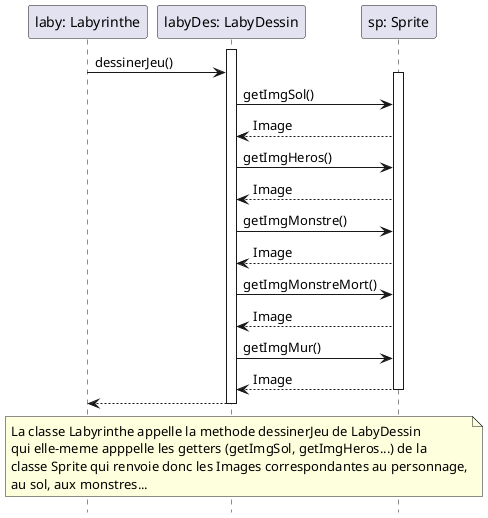 @startuml
hide footbox

participant "laby: Labyrinthe" as l
participant "labyDes: LabyDessin" as ld
participant "sp: Sprite" as s


activate ld
    l -> ld : dessinerJeu()
    activate s
        ld -> s : getImgSol()
        s --> ld : Image
        ld -> s : getImgHeros()
        s --> ld : Image
        ld -> s : getImgMonstre()
        s --> ld : Image
        ld -> s : getImgMonstreMort()
        s --> ld : Image
        ld -> s : getImgMur()
        s --> ld : Image
    deactivate s
    ld --> l
deactivate ld

note across
La classe Labyrinthe appelle la methode dessinerJeu de LabyDessin
qui elle-meme apppelle les getters (getImgSol, getImgHeros...) de la
classe Sprite qui renvoie donc les Images correspondantes au personnage,
au sol, aux monstres...
end note

@enduml